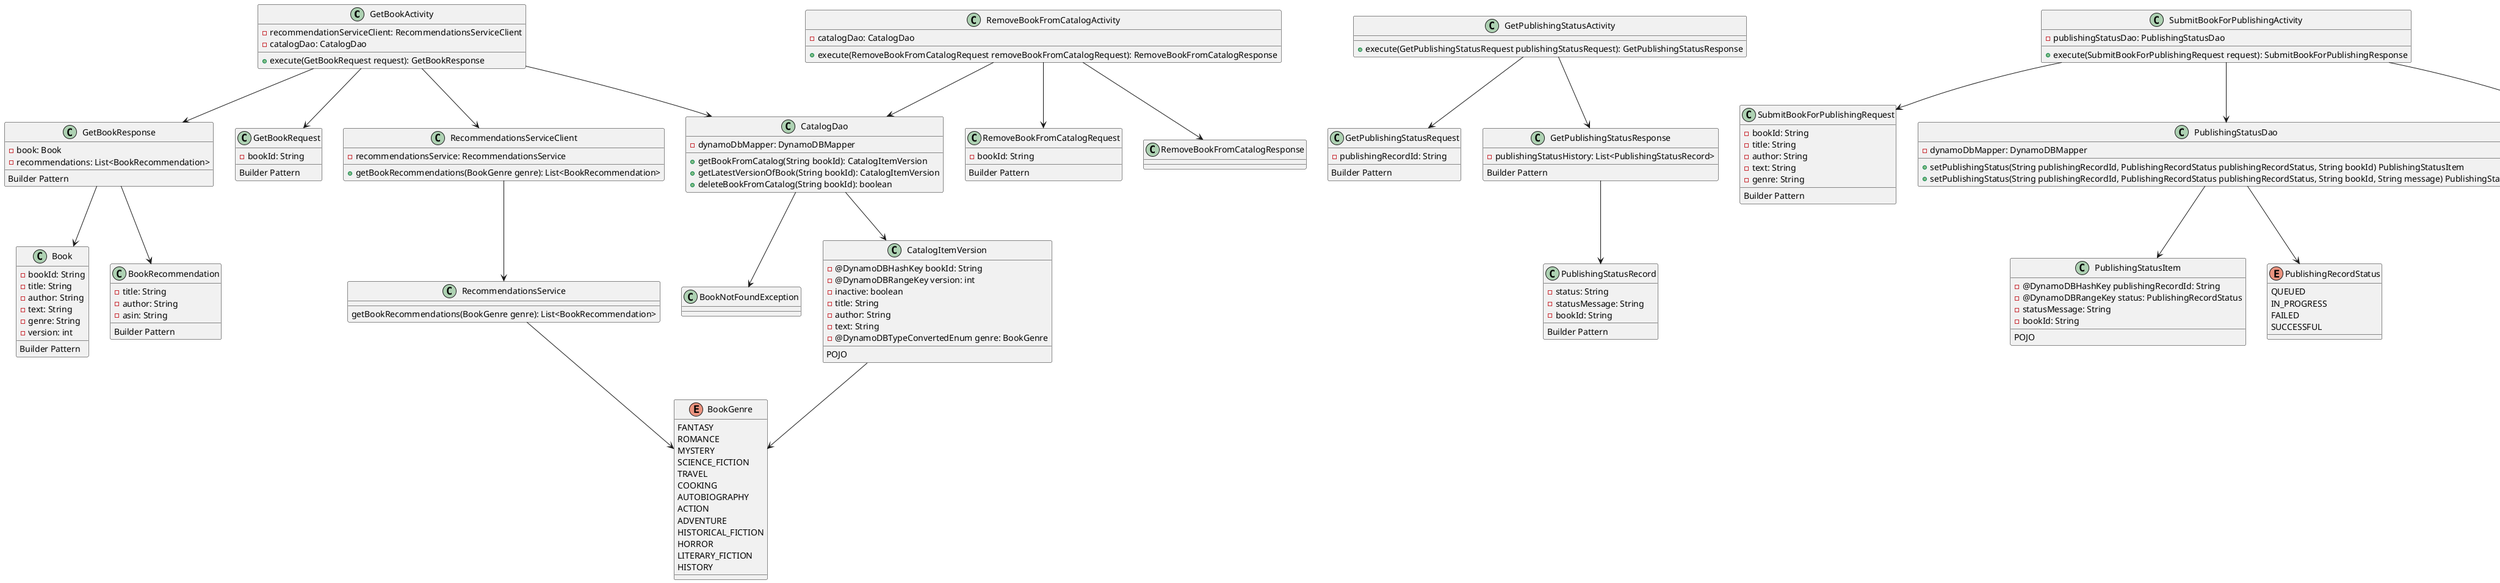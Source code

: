 @startuml
class GetBookActivity {
    -recommendationServiceClient: RecommendationsServiceClient
    -catalogDao: CatalogDao
    +execute(GetBookRequest request): GetBookResponse
}

class RecommendationsServiceClient {
    -recommendationsService: RecommendationsService
    +getBookRecommendations(BookGenre genre): List<BookRecommendation>
}

class RecommendationsService {
    getBookRecommendations(BookGenre genre): List<BookRecommendation>
}

class CatalogDao {
    -dynamoDbMapper: DynamoDBMapper
    +getBookFromCatalog(String bookId): CatalogItemVersion
    +getLatestVersionOfBook(String bookId): CatalogItemVersion
    +deleteBookFromCatalog(String bookId): boolean
}

class CatalogItemVersion {
    -@DynamoDBHashKey bookId: String
    -@DynamoDBRangeKey version: int
    -inactive: boolean
    -title: String
    -author: String
    -text: String
    -@DynamoDBTypeConvertedEnum genre: BookGenre
    {method} POJO
}

enum BookGenre {
    FANTASY
    ROMANCE
    MYSTERY
    SCIENCE_FICTION
    TRAVEL
    COOKING
    AUTOBIOGRAPHY
    ACTION
    ADVENTURE
    HISTORICAL_FICTION
    HORROR
    LITERARY_FICTION
    HISTORY
}

class BookNotFoundException

class GetBookRequest {
    -bookId: String
    {method} Builder Pattern
}

class GetBookResponse {
    -book: Book
    -recommendations: List<BookRecommendation>
    {method} Builder Pattern
}

class Book {
    -bookId: String
    -title: String
    -author: String
    -text: String
    -genre: String
    -version: int
    {method} Builder Pattern
}

class BookRecommendation {
    -title: String
    -author: String
    -asin: String
    {method} Builder Pattern
}

class GetPublishingStatusActivity {
    +execute(GetPublishingStatusRequest publishingStatusRequest): GetPublishingStatusResponse
}

class GetPublishingStatusRequest {
    -publishingRecordId: String
    {method} Builder Pattern
}

class GetPublishingStatusResponse {
    -publishingStatusHistory: List<PublishingStatusRecord>
    {method} Builder Pattern
}

class PublishingStatusRecord {
    -status: String
    -statusMessage: String
    -bookId: String
    {method} Builder Pattern
}

class RemoveBookFromCatalogActivity {
    -catalogDao: CatalogDao
    +execute(RemoveBookFromCatalogRequest removeBookFromCatalogRequest): RemoveBookFromCatalogResponse
}

class RemoveBookFromCatalogRequest {
    -bookId: String
    {method} Builder Pattern
}

class SubmitBookForPublishingRequest {
    -bookId: String
    -title: String
    -author: String
    -text: String
    -genre: String
    {method} Builder Pattern
}

class SubmitBookForPublishingActivity {
    -publishingStatusDao: PublishingStatusDao
    +execute(SubmitBookForPublishingRequest request): SubmitBookForPublishingResponse
}

class PublishingStatusDao {
    -dynamoDbMapper: DynamoDBMapper
    +setPublishingStatus(String publishingRecordId, PublishingRecordStatus publishingRecordStatus, String bookId) PublishingStatusItem
    +setPublishingStatus(String publishingRecordId, PublishingRecordStatus publishingRecordStatus, String bookId, String message) PublishingStatusItem
}

class PublishingStatusItem {
    -@DynamoDBHashKey publishingRecordId: String
    -@DynamoDBRangeKey status: PublishingRecordStatus
    -statusMessage: String
    -bookId: String
    {method} POJO
}

enum PublishingRecordStatus {
    QUEUED
    IN_PROGRESS
    FAILED
    SUCCESSFUL
}

class SubmitBookForPublishingRequest

class SubmitBookForPublishingResponse {
    -publishingRecordId: String
    {method} Builder Pattern
}

'exception PublishingStatusNotFoundException

GetBookActivity --> RecommendationsServiceClient
RecommendationsServiceClient --> RecommendationsService
RecommendationsService --> BookGenre
GetBookActivity --> CatalogDao
CatalogDao --> CatalogItemVersion
CatalogItemVersion --> BookGenre
CatalogDao --> BookNotFoundException

GetBookActivity --> GetBookRequest
GetBookActivity --> GetBookResponse
GetBookResponse --> Book
GetBookResponse --> BookRecommendation

GetPublishingStatusActivity --> GetPublishingStatusRequest
GetPublishingStatusActivity --> GetPublishingStatusResponse
GetPublishingStatusResponse --> PublishingStatusRecord

RemoveBookFromCatalogActivity --> CatalogDao
RemoveBookFromCatalogActivity --> RemoveBookFromCatalogRequest
RemoveBookFromCatalogActivity --> RemoveBookFromCatalogResponse

SubmitBookForPublishingActivity --> PublishingStatusDao
PublishingStatusDao --> PublishingStatusItem
PublishingStatusDao --> PublishingRecordStatus
SubmitBookForPublishingActivity --> SubmitBookForPublishingRequest
SubmitBookForPublishingActivity --> SubmitBookForPublishingResponse

@enduml